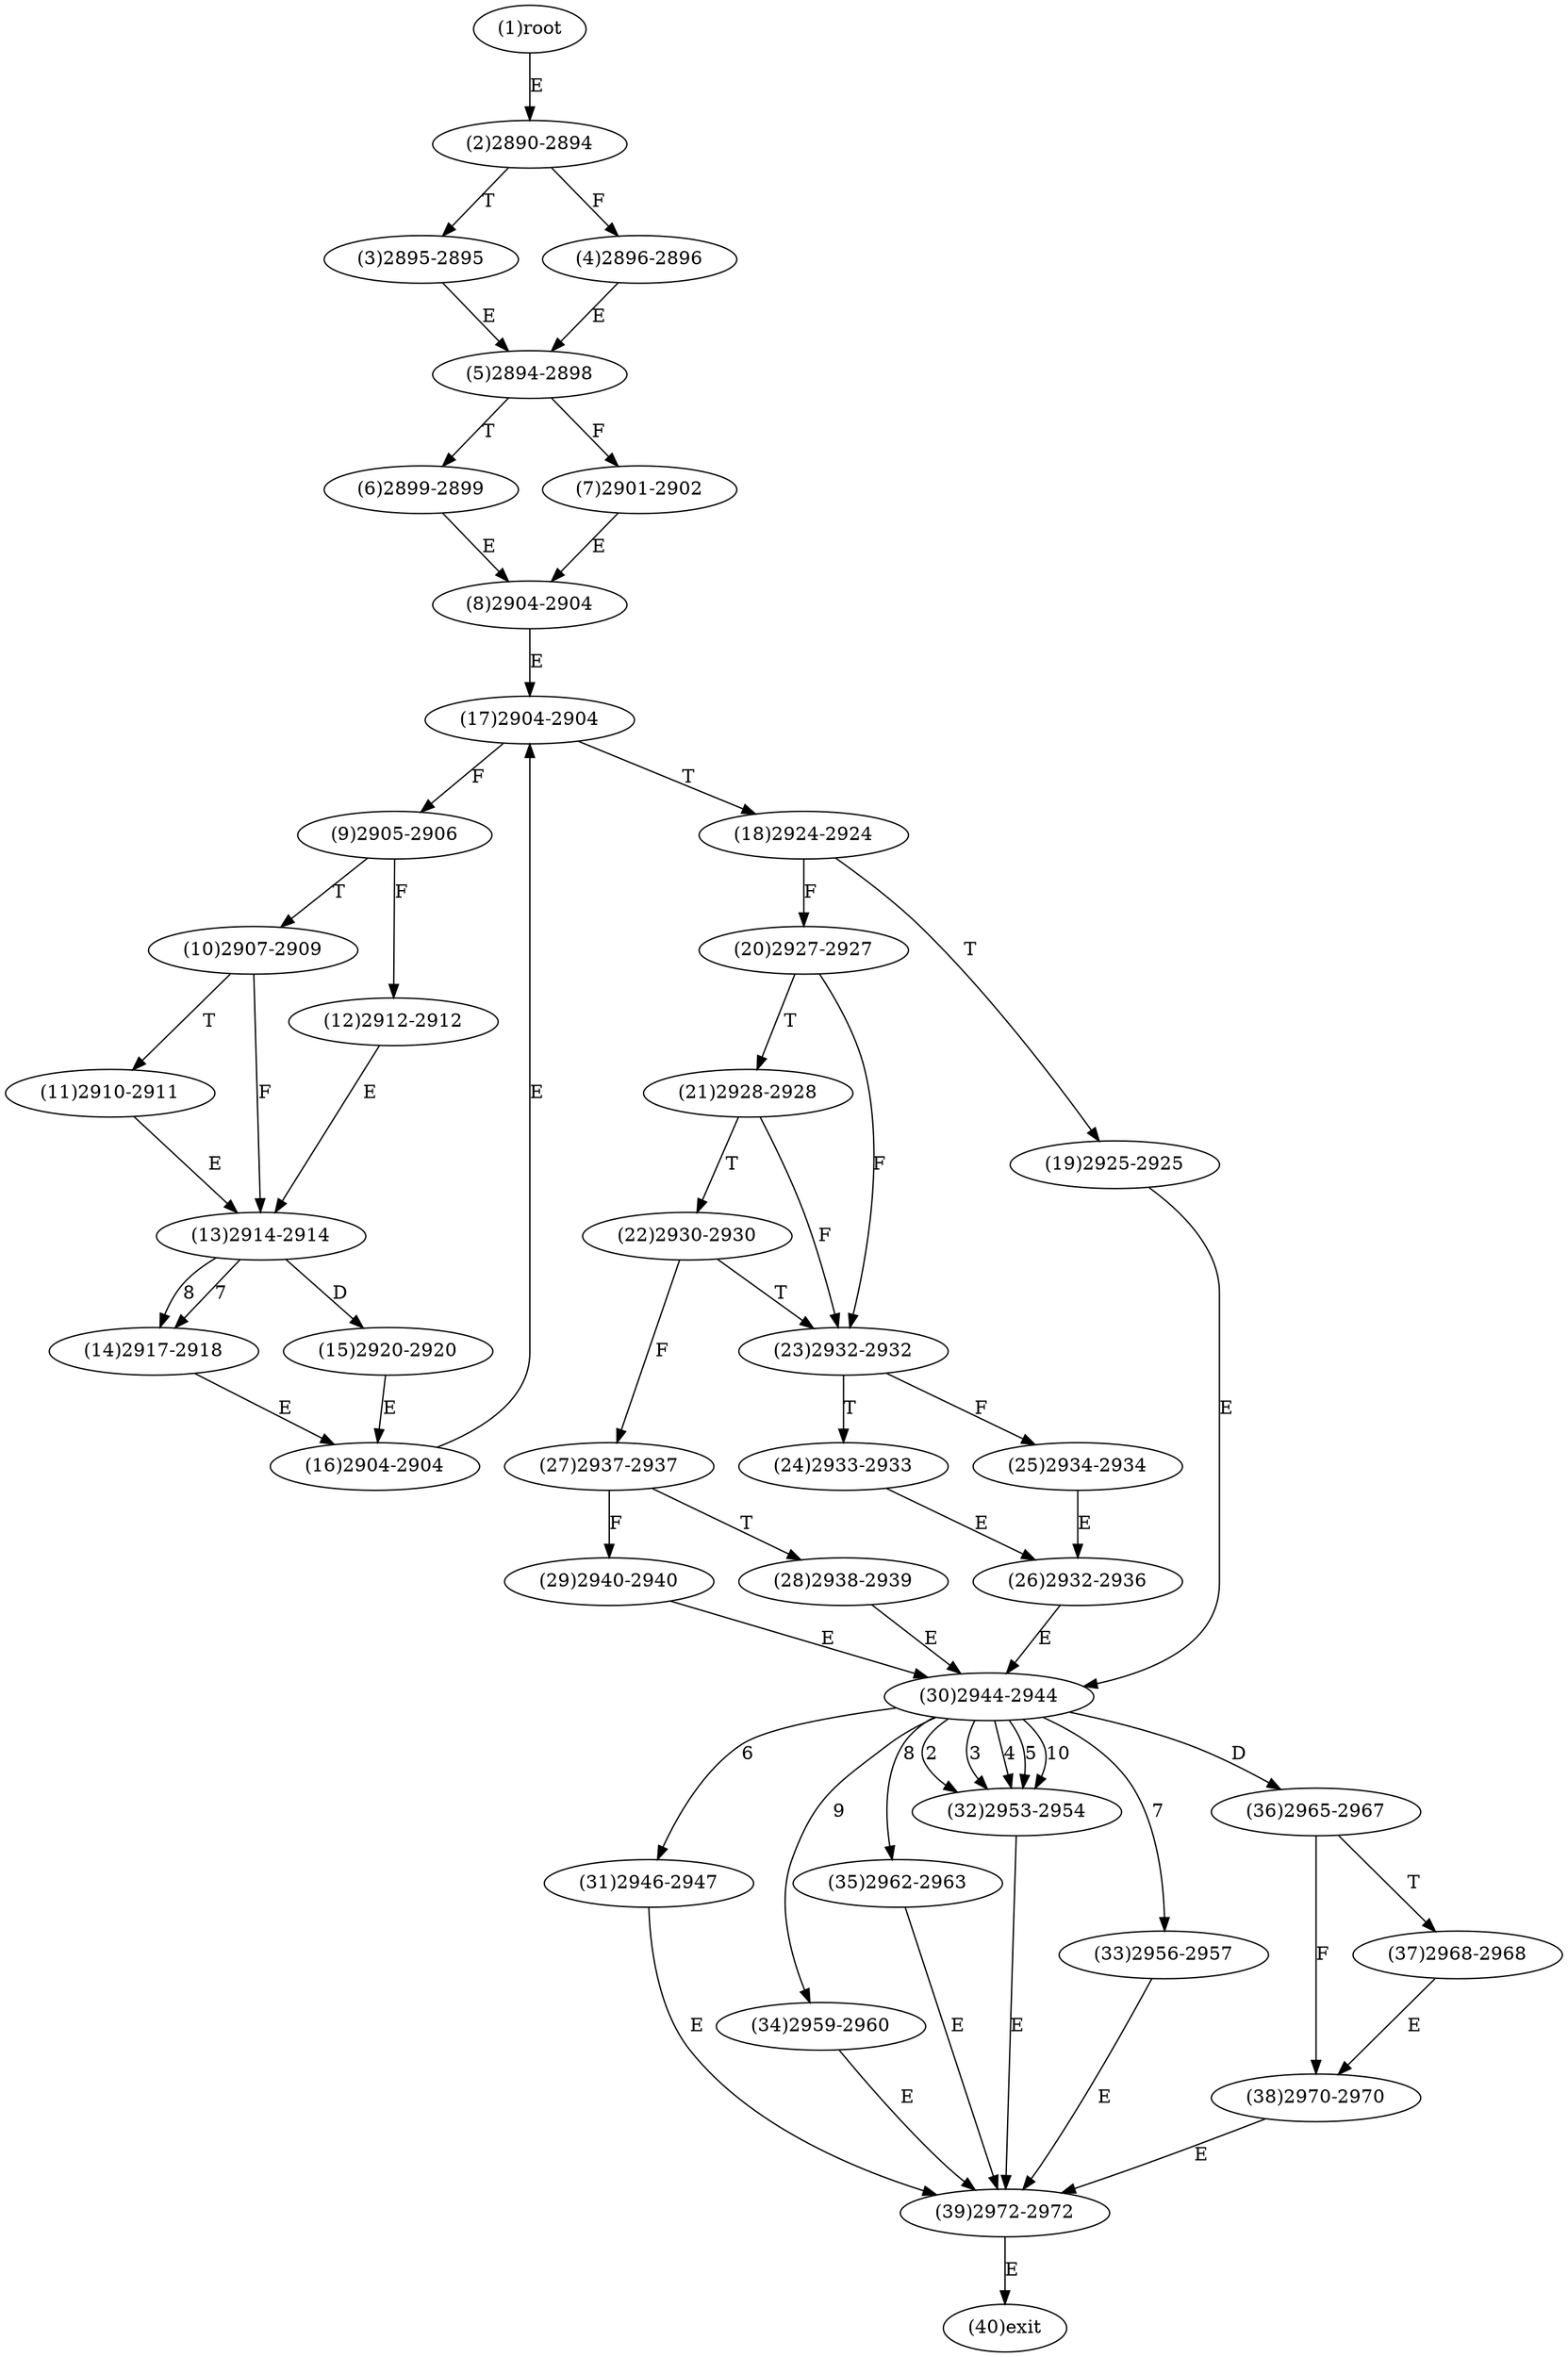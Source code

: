 digraph "" { 
1[ label="(1)root"];
2[ label="(2)2890-2894"];
3[ label="(3)2895-2895"];
4[ label="(4)2896-2896"];
5[ label="(5)2894-2898"];
6[ label="(6)2899-2899"];
7[ label="(7)2901-2902"];
8[ label="(8)2904-2904"];
9[ label="(9)2905-2906"];
10[ label="(10)2907-2909"];
11[ label="(11)2910-2911"];
12[ label="(12)2912-2912"];
13[ label="(13)2914-2914"];
14[ label="(14)2917-2918"];
15[ label="(15)2920-2920"];
17[ label="(17)2904-2904"];
16[ label="(16)2904-2904"];
19[ label="(19)2925-2925"];
18[ label="(18)2924-2924"];
21[ label="(21)2928-2928"];
20[ label="(20)2927-2927"];
23[ label="(23)2932-2932"];
22[ label="(22)2930-2930"];
25[ label="(25)2934-2934"];
24[ label="(24)2933-2933"];
27[ label="(27)2937-2937"];
26[ label="(26)2932-2936"];
29[ label="(29)2940-2940"];
28[ label="(28)2938-2939"];
31[ label="(31)2946-2947"];
30[ label="(30)2944-2944"];
34[ label="(34)2959-2960"];
35[ label="(35)2962-2963"];
32[ label="(32)2953-2954"];
33[ label="(33)2956-2957"];
38[ label="(38)2970-2970"];
39[ label="(39)2972-2972"];
36[ label="(36)2965-2967"];
37[ label="(37)2968-2968"];
40[ label="(40)exit"];
1->2[ label="E"];
2->4[ label="F"];
2->3[ label="T"];
3->5[ label="E"];
4->5[ label="E"];
5->7[ label="F"];
5->6[ label="T"];
6->8[ label="E"];
7->8[ label="E"];
8->17[ label="E"];
9->12[ label="F"];
9->10[ label="T"];
10->13[ label="F"];
10->11[ label="T"];
11->13[ label="E"];
12->13[ label="E"];
13->14[ label="7"];
13->14[ label="8"];
13->15[ label="D"];
14->16[ label="E"];
15->16[ label="E"];
16->17[ label="E"];
17->9[ label="F"];
17->18[ label="T"];
18->20[ label="F"];
18->19[ label="T"];
19->30[ label="E"];
20->23[ label="F"];
20->21[ label="T"];
21->23[ label="F"];
21->22[ label="T"];
22->27[ label="F"];
22->23[ label="T"];
23->25[ label="F"];
23->24[ label="T"];
24->26[ label="E"];
25->26[ label="E"];
26->30[ label="E"];
27->29[ label="F"];
27->28[ label="T"];
28->30[ label="E"];
29->30[ label="E"];
30->32[ label="2"];
30->32[ label="3"];
30->32[ label="4"];
30->32[ label="5"];
30->31[ label="6"];
30->33[ label="7"];
30->35[ label="8"];
30->34[ label="9"];
30->32[ label="10"];
30->36[ label="D"];
31->39[ label="E"];
32->39[ label="E"];
33->39[ label="E"];
34->39[ label="E"];
35->39[ label="E"];
36->38[ label="F"];
36->37[ label="T"];
37->38[ label="E"];
38->39[ label="E"];
39->40[ label="E"];
}